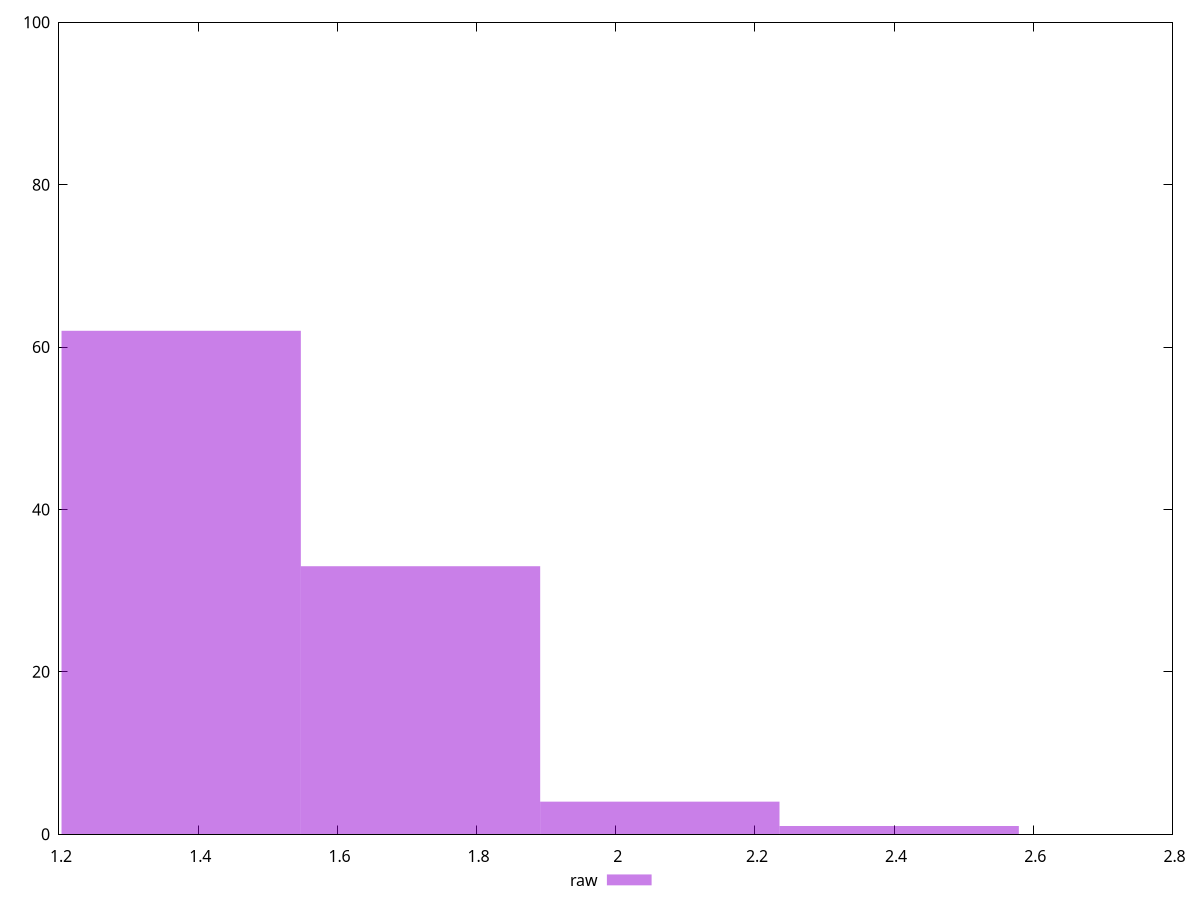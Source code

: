 reset
set terminal svg size 640, 490 enhanced background rgb 'white'
set output "report_00007_2020-12-11T15:55:29.892Z/server-response-time/samples/pages+cached+nointeractive/raw/histogram.svg"

$raw <<EOF
1.7194680498406834 33
1.3755744398725467 62
2.06336165980882 4
2.4072552697769565 1
EOF

set key outside below
set boxwidth 0.34389360996813667
set yrange [0:100]
set style fill transparent solid 0.5 noborder

plot \
  $raw title "raw" with boxes, \


reset